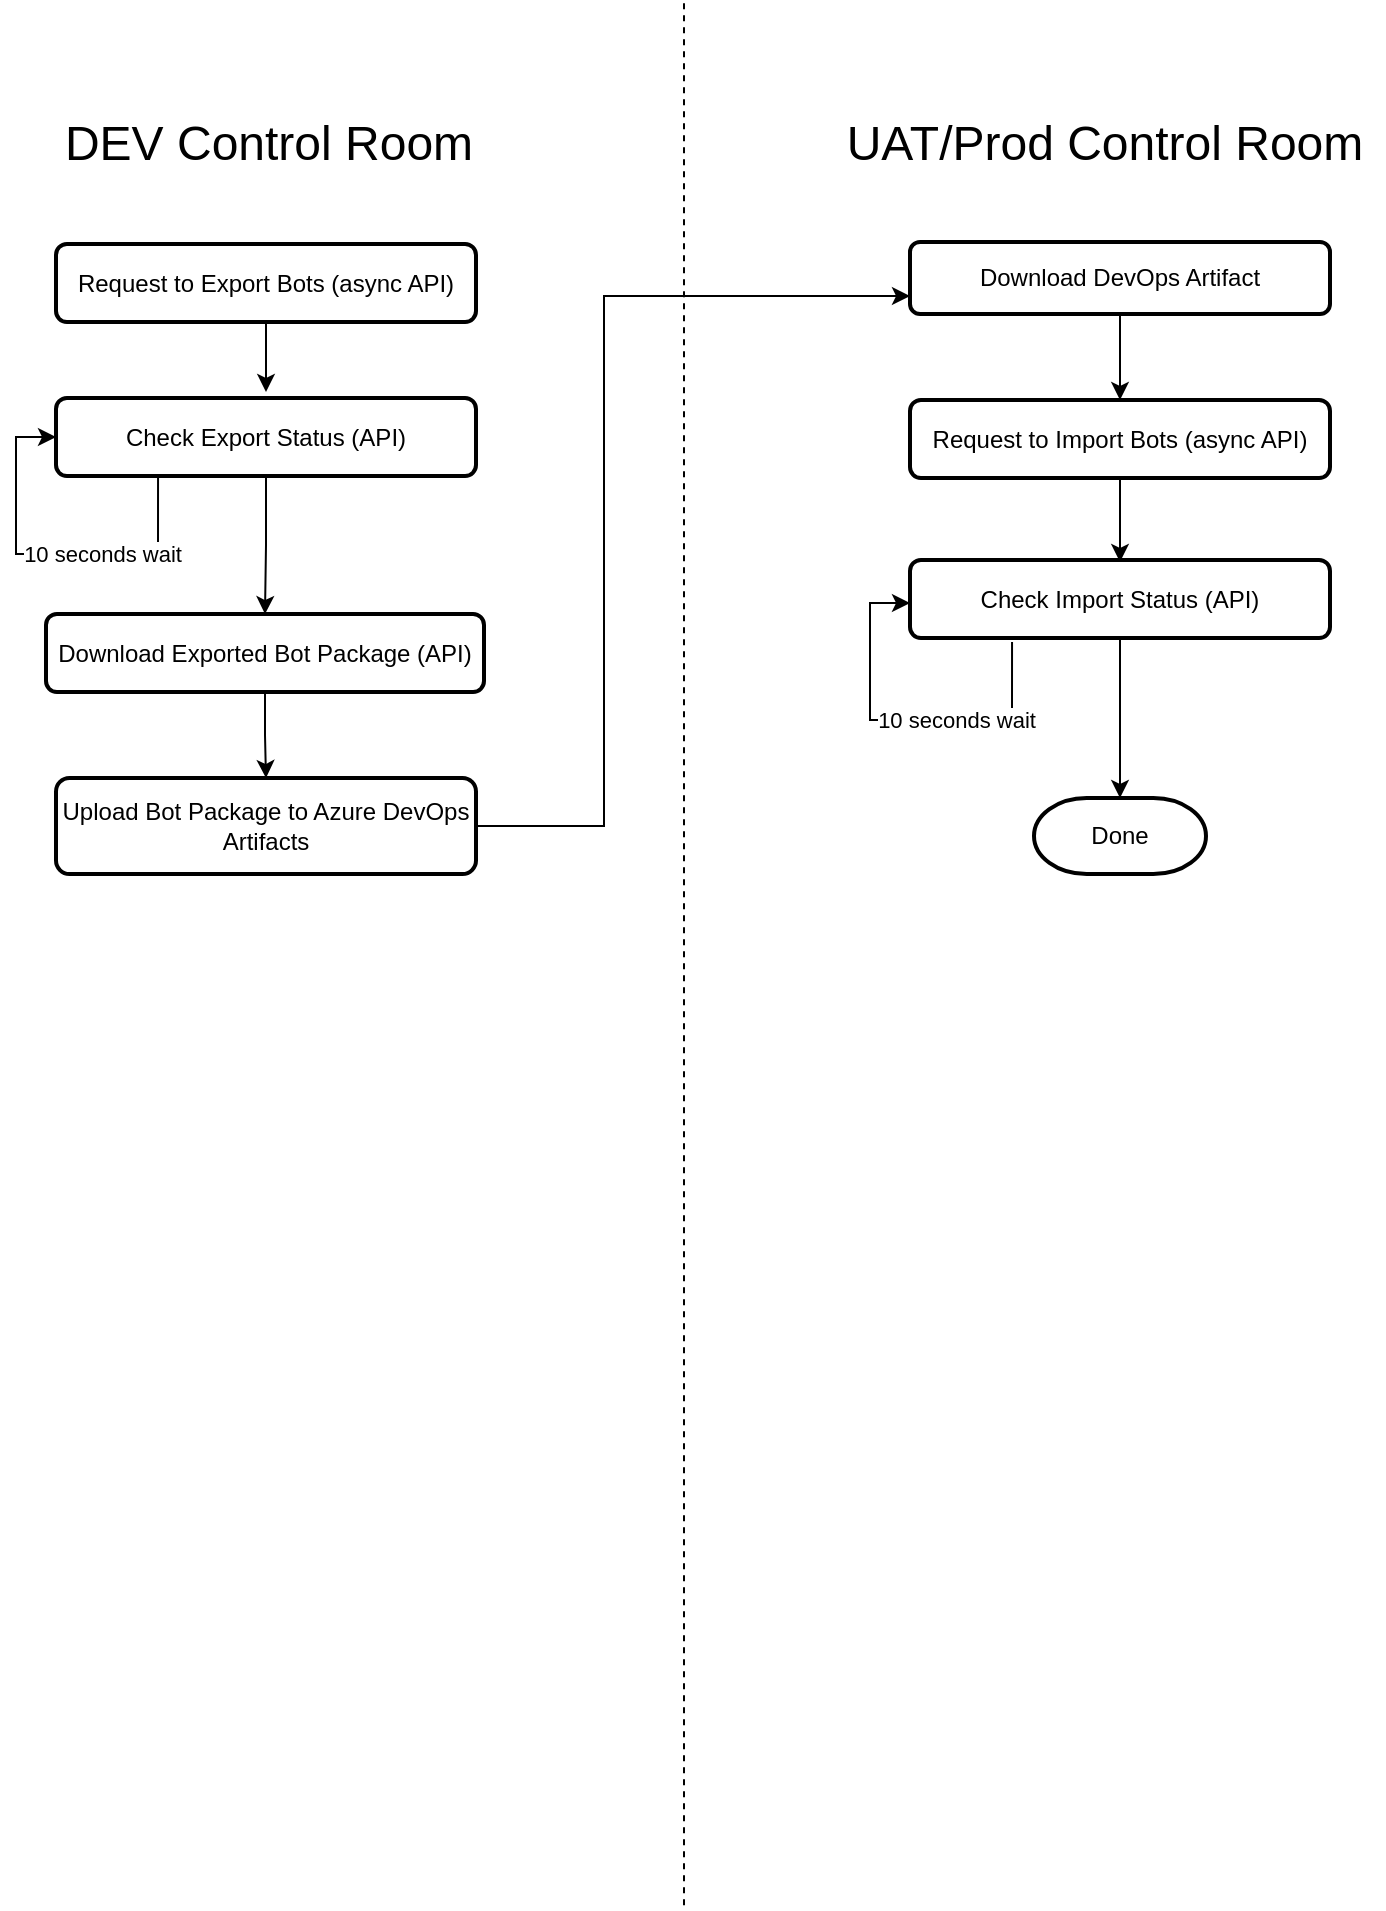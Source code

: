<mxfile version="21.3.7" type="device">
  <diagram name="Page-1" id="iU7_hYt2CO3HojF6PmOF">
    <mxGraphModel dx="1188" dy="661" grid="1" gridSize="10" guides="1" tooltips="1" connect="1" arrows="1" fold="1" page="1" pageScale="1" pageWidth="850" pageHeight="1100" math="0" shadow="0">
      <root>
        <mxCell id="0" />
        <mxCell id="1" parent="0" />
        <mxCell id="8a4uDkxFIOLA-M8K5NAJ-1" value="" style="endArrow=none;dashed=1;html=1;rounded=0;" parent="1" edge="1">
          <mxGeometry width="50" height="50" relative="1" as="geometry">
            <mxPoint x="410" y="1025.667" as="sourcePoint" />
            <mxPoint x="410" y="74" as="targetPoint" />
          </mxGeometry>
        </mxCell>
        <mxCell id="8a4uDkxFIOLA-M8K5NAJ-4" value="&lt;font style=&quot;font-size: 24px;&quot;&gt;DEV Control Room&lt;/font&gt;" style="text;html=1;align=center;verticalAlign=middle;resizable=0;points=[];autosize=1;strokeColor=none;fillColor=none;" parent="1" vertex="1">
          <mxGeometry x="87" y="125" width="230" height="40" as="geometry" />
        </mxCell>
        <mxCell id="8a4uDkxFIOLA-M8K5NAJ-5" value="&lt;font style=&quot;font-size: 24px;&quot;&gt;UAT/Prod Control Room&lt;/font&gt;" style="text;html=1;align=center;verticalAlign=middle;resizable=0;points=[];autosize=1;strokeColor=none;fillColor=none;" parent="1" vertex="1">
          <mxGeometry x="480" y="125" width="280" height="40" as="geometry" />
        </mxCell>
        <mxCell id="vNwbxtyijX5JTPOBS3t9-65" style="edgeStyle=orthogonalEdgeStyle;rounded=0;orthogonalLoop=1;jettySize=auto;html=1;entryX=0.5;entryY=0;entryDx=0;entryDy=0;" edge="1" parent="1" source="8a4uDkxFIOLA-M8K5NAJ-22" target="8a4uDkxFIOLA-M8K5NAJ-39">
          <mxGeometry relative="1" as="geometry" />
        </mxCell>
        <mxCell id="8a4uDkxFIOLA-M8K5NAJ-22" value="Check Export Status (API)" style="whiteSpace=wrap;html=1;rounded=1;arcSize=14;strokeWidth=2;" parent="1" vertex="1">
          <mxGeometry x="96" y="272" width="210" height="39" as="geometry" />
        </mxCell>
        <mxCell id="8a4uDkxFIOLA-M8K5NAJ-27" value="" style="edgeStyle=orthogonalEdgeStyle;rounded=0;orthogonalLoop=1;jettySize=auto;html=1;" parent="1" edge="1">
          <mxGeometry relative="1" as="geometry">
            <mxPoint x="201" y="231" as="sourcePoint" />
            <mxPoint x="201" y="269" as="targetPoint" />
          </mxGeometry>
        </mxCell>
        <mxCell id="8a4uDkxFIOLA-M8K5NAJ-24" value="Request to Export Bots (async API)" style="whiteSpace=wrap;html=1;rounded=1;arcSize=14;strokeWidth=2;" parent="1" vertex="1">
          <mxGeometry x="96" y="195" width="210" height="39" as="geometry" />
        </mxCell>
        <mxCell id="vNwbxtyijX5JTPOBS3t9-2" value="" style="edgeStyle=orthogonalEdgeStyle;rounded=0;orthogonalLoop=1;jettySize=auto;html=1;" edge="1" parent="1" source="8a4uDkxFIOLA-M8K5NAJ-39" target="vNwbxtyijX5JTPOBS3t9-1">
          <mxGeometry relative="1" as="geometry" />
        </mxCell>
        <mxCell id="8a4uDkxFIOLA-M8K5NAJ-39" value="Download Exported Bot Package (API)" style="whiteSpace=wrap;html=1;rounded=1;arcSize=14;strokeWidth=2;" parent="1" vertex="1">
          <mxGeometry x="91" y="380" width="219" height="39" as="geometry" />
        </mxCell>
        <mxCell id="8a4uDkxFIOLA-M8K5NAJ-62" value="" style="edgeStyle=orthogonalEdgeStyle;rounded=0;orthogonalLoop=1;jettySize=auto;html=1;" parent="1" source="8a4uDkxFIOLA-M8K5NAJ-43" edge="1">
          <mxGeometry relative="1" as="geometry">
            <mxPoint x="628" y="354" as="targetPoint" />
          </mxGeometry>
        </mxCell>
        <mxCell id="8a4uDkxFIOLA-M8K5NAJ-43" value="Request to Import Bots (async API)" style="whiteSpace=wrap;html=1;rounded=1;arcSize=14;strokeWidth=2;" parent="1" vertex="1">
          <mxGeometry x="523" y="273" width="210" height="39" as="geometry" />
        </mxCell>
        <mxCell id="vNwbxtyijX5JTPOBS3t9-4" value="" style="edgeStyle=orthogonalEdgeStyle;rounded=0;orthogonalLoop=1;jettySize=auto;html=1;" edge="1" parent="1" source="8a4uDkxFIOLA-M8K5NAJ-66" target="8a4uDkxFIOLA-M8K5NAJ-43">
          <mxGeometry relative="1" as="geometry" />
        </mxCell>
        <mxCell id="8a4uDkxFIOLA-M8K5NAJ-66" value="Download DevOps Artifact" style="whiteSpace=wrap;html=1;rounded=1;arcSize=14;strokeWidth=2;" parent="1" vertex="1">
          <mxGeometry x="523" y="194" width="210" height="36" as="geometry" />
        </mxCell>
        <mxCell id="vNwbxtyijX5JTPOBS3t9-77" style="edgeStyle=orthogonalEdgeStyle;rounded=0;orthogonalLoop=1;jettySize=auto;html=1;entryX=0;entryY=0.75;entryDx=0;entryDy=0;" edge="1" parent="1" source="vNwbxtyijX5JTPOBS3t9-1" target="8a4uDkxFIOLA-M8K5NAJ-66">
          <mxGeometry relative="1" as="geometry">
            <Array as="points">
              <mxPoint x="370" y="486" />
              <mxPoint x="370" y="221" />
            </Array>
          </mxGeometry>
        </mxCell>
        <mxCell id="vNwbxtyijX5JTPOBS3t9-1" value="Upload Bot Package to Azure DevOps Artifacts" style="whiteSpace=wrap;html=1;rounded=1;arcSize=14;strokeWidth=2;" vertex="1" parent="1">
          <mxGeometry x="96" y="462" width="210" height="48" as="geometry" />
        </mxCell>
        <mxCell id="vNwbxtyijX5JTPOBS3t9-56" value="Done" style="strokeWidth=2;html=1;shape=mxgraph.flowchart.terminator;whiteSpace=wrap;" vertex="1" parent="1">
          <mxGeometry x="585" y="472" width="86" height="38" as="geometry" />
        </mxCell>
        <mxCell id="vNwbxtyijX5JTPOBS3t9-64" style="edgeStyle=orthogonalEdgeStyle;rounded=0;orthogonalLoop=1;jettySize=auto;html=1;entryX=0;entryY=0.5;entryDx=0;entryDy=0;" edge="1" parent="1">
          <mxGeometry relative="1" as="geometry">
            <mxPoint x="147.024" y="311" as="sourcePoint" />
            <mxPoint x="96" y="291.5" as="targetPoint" />
            <Array as="points">
              <mxPoint x="147" y="350" />
              <mxPoint x="76" y="350" />
              <mxPoint x="76" y="292" />
            </Array>
          </mxGeometry>
        </mxCell>
        <mxCell id="vNwbxtyijX5JTPOBS3t9-66" value="10 seconds wait" style="edgeLabel;html=1;align=center;verticalAlign=middle;resizable=0;points=[];" vertex="1" connectable="0" parent="vNwbxtyijX5JTPOBS3t9-64">
          <mxGeometry x="-0.29" relative="1" as="geometry">
            <mxPoint as="offset" />
          </mxGeometry>
        </mxCell>
        <mxCell id="vNwbxtyijX5JTPOBS3t9-68" style="edgeStyle=orthogonalEdgeStyle;rounded=0;orthogonalLoop=1;jettySize=auto;html=1;entryX=0;entryY=0.5;entryDx=0;entryDy=0;" edge="1" parent="1">
          <mxGeometry relative="1" as="geometry">
            <mxPoint x="574.024" y="394" as="sourcePoint" />
            <mxPoint x="523" y="374.5" as="targetPoint" />
            <Array as="points">
              <mxPoint x="574" y="433" />
              <mxPoint x="503" y="433" />
              <mxPoint x="503" y="375" />
            </Array>
          </mxGeometry>
        </mxCell>
        <mxCell id="vNwbxtyijX5JTPOBS3t9-69" value="10 seconds wait" style="edgeLabel;html=1;align=center;verticalAlign=middle;resizable=0;points=[];" vertex="1" connectable="0" parent="vNwbxtyijX5JTPOBS3t9-68">
          <mxGeometry x="-0.29" relative="1" as="geometry">
            <mxPoint as="offset" />
          </mxGeometry>
        </mxCell>
        <mxCell id="vNwbxtyijX5JTPOBS3t9-76" value="" style="edgeStyle=orthogonalEdgeStyle;rounded=0;orthogonalLoop=1;jettySize=auto;html=1;" edge="1" parent="1" source="vNwbxtyijX5JTPOBS3t9-70" target="vNwbxtyijX5JTPOBS3t9-56">
          <mxGeometry relative="1" as="geometry" />
        </mxCell>
        <mxCell id="vNwbxtyijX5JTPOBS3t9-70" value="Check Import Status (API)" style="whiteSpace=wrap;html=1;rounded=1;arcSize=14;strokeWidth=2;" vertex="1" parent="1">
          <mxGeometry x="523" y="353" width="210" height="39" as="geometry" />
        </mxCell>
      </root>
    </mxGraphModel>
  </diagram>
</mxfile>
